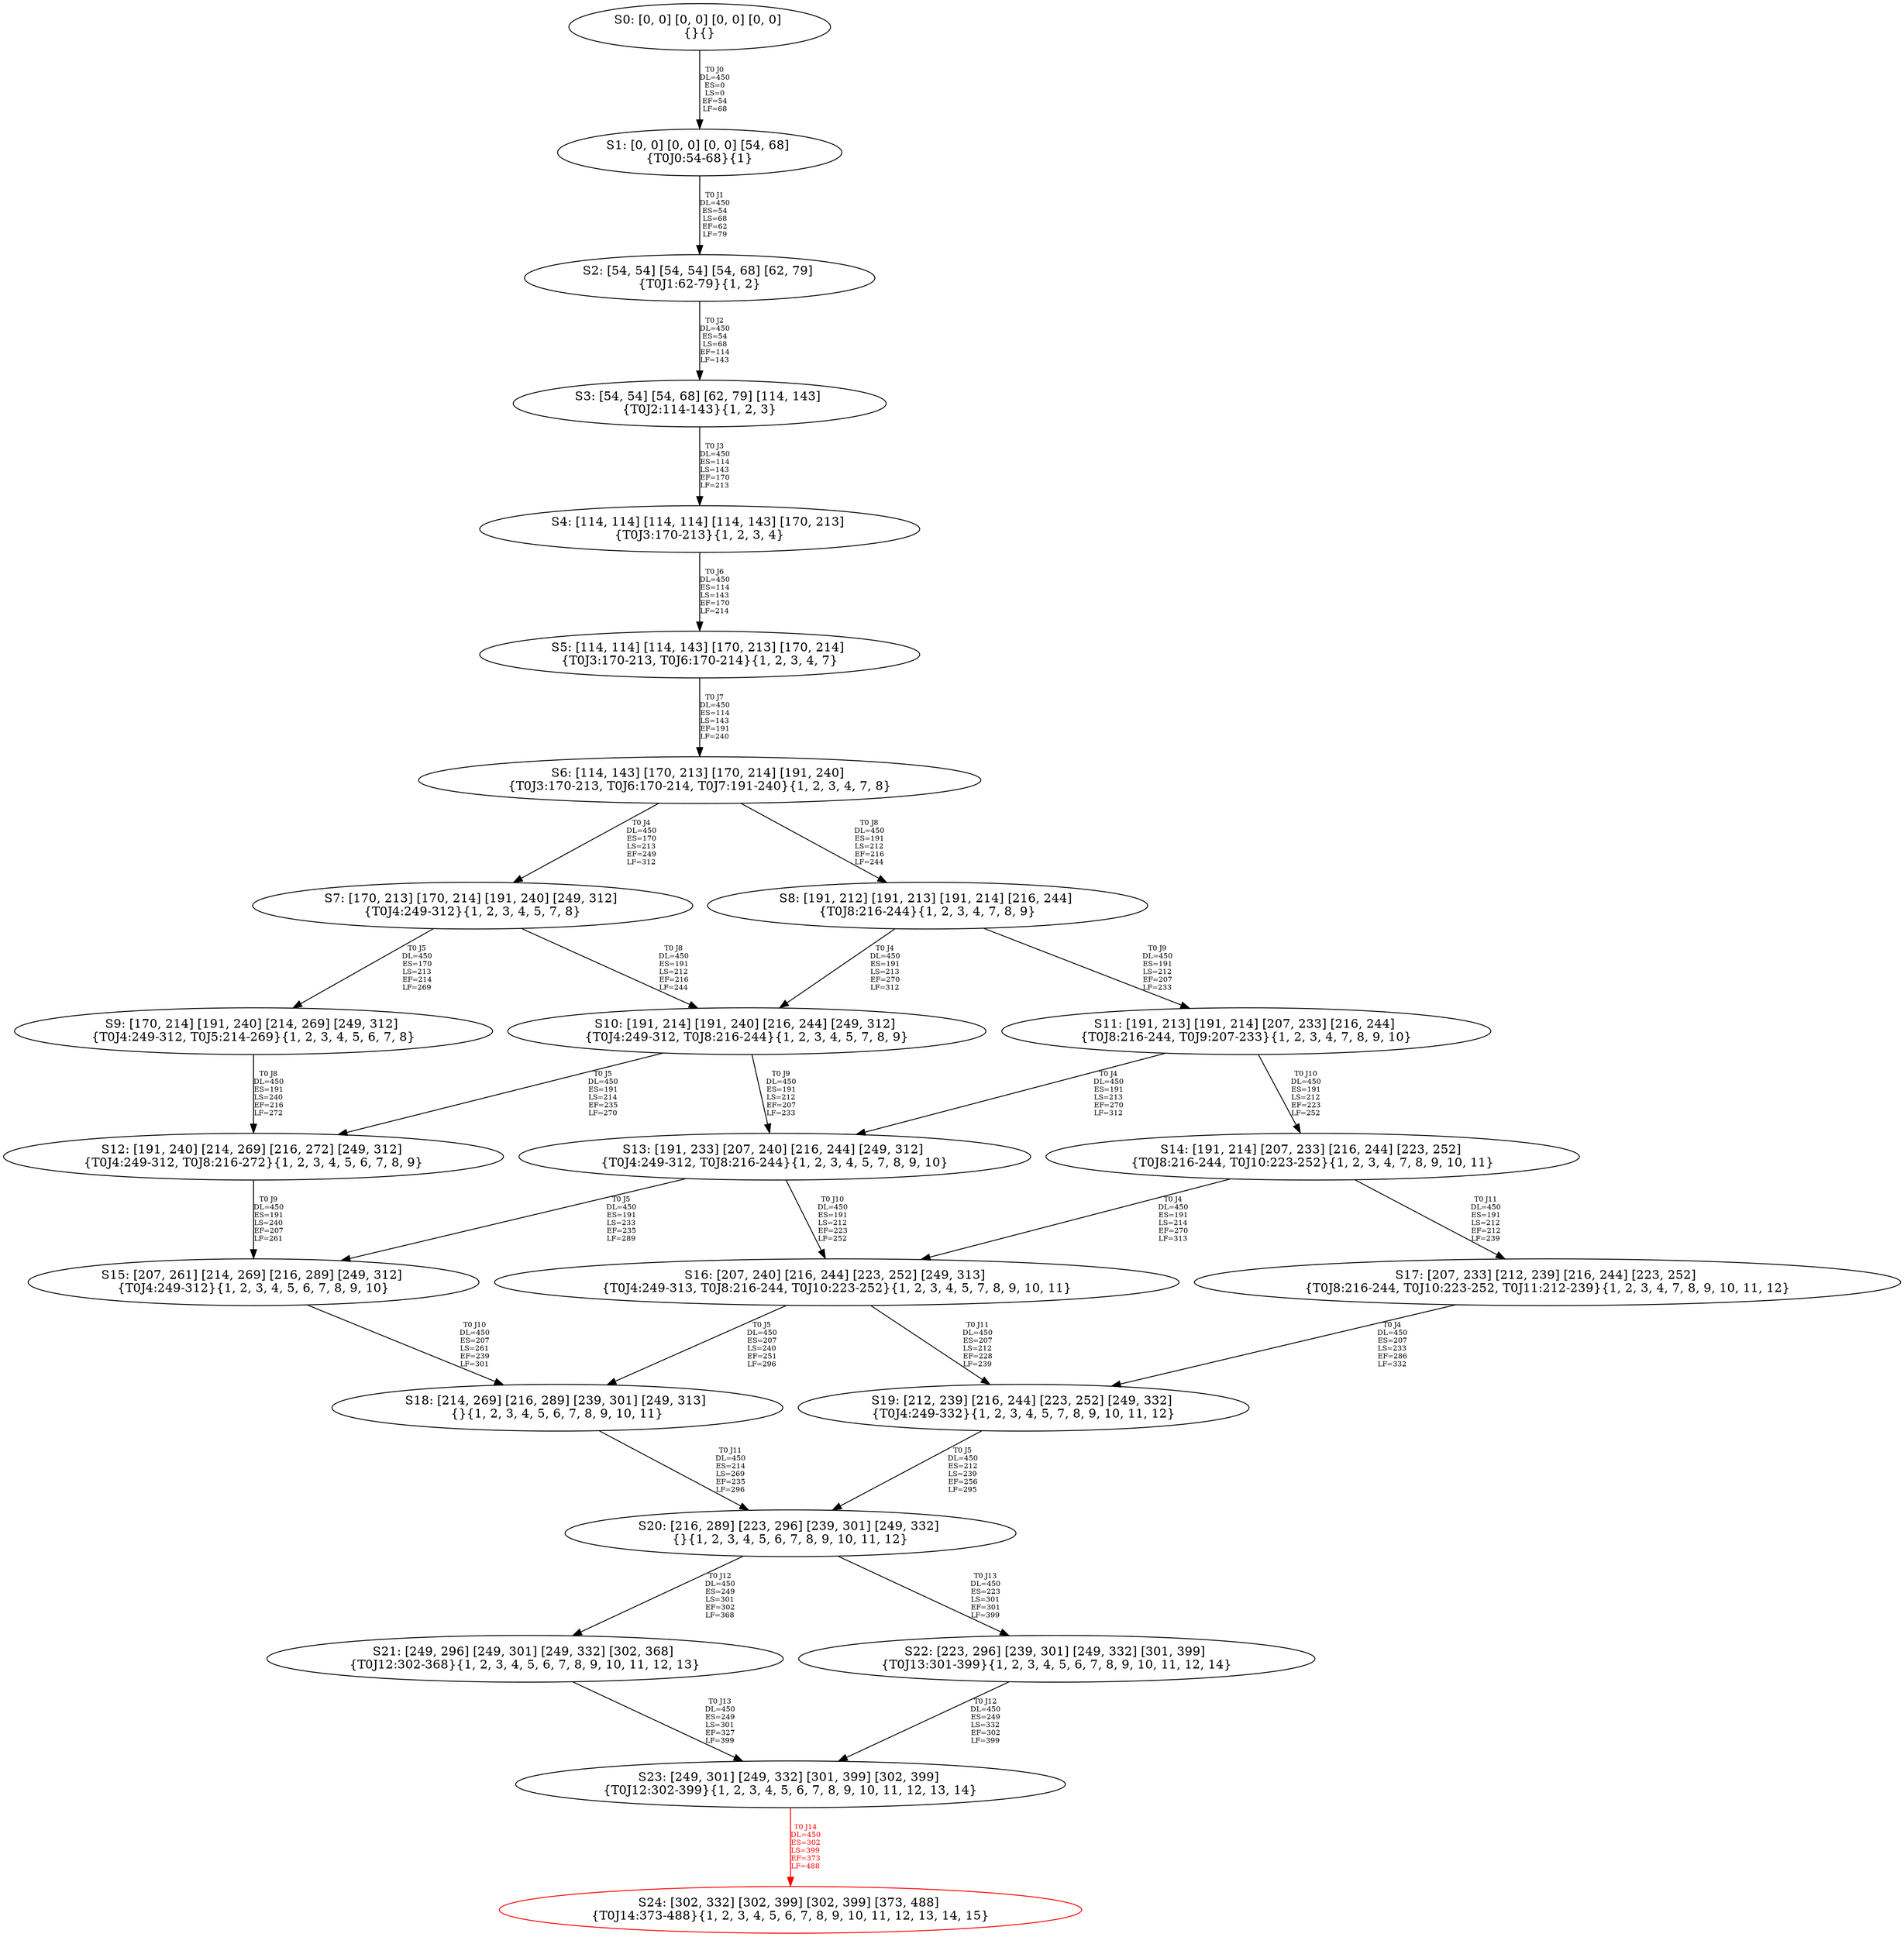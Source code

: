 digraph {
	S0[label="S0: [0, 0] [0, 0] [0, 0] [0, 0] \n{}{}"];
	S1[label="S1: [0, 0] [0, 0] [0, 0] [54, 68] \n{T0J0:54-68}{1}"];
	S2[label="S2: [54, 54] [54, 54] [54, 68] [62, 79] \n{T0J1:62-79}{1, 2}"];
	S3[label="S3: [54, 54] [54, 68] [62, 79] [114, 143] \n{T0J2:114-143}{1, 2, 3}"];
	S4[label="S4: [114, 114] [114, 114] [114, 143] [170, 213] \n{T0J3:170-213}{1, 2, 3, 4}"];
	S5[label="S5: [114, 114] [114, 143] [170, 213] [170, 214] \n{T0J3:170-213, T0J6:170-214}{1, 2, 3, 4, 7}"];
	S6[label="S6: [114, 143] [170, 213] [170, 214] [191, 240] \n{T0J3:170-213, T0J6:170-214, T0J7:191-240}{1, 2, 3, 4, 7, 8}"];
	S7[label="S7: [170, 213] [170, 214] [191, 240] [249, 312] \n{T0J4:249-312}{1, 2, 3, 4, 5, 7, 8}"];
	S8[label="S8: [191, 212] [191, 213] [191, 214] [216, 244] \n{T0J8:216-244}{1, 2, 3, 4, 7, 8, 9}"];
	S9[label="S9: [170, 214] [191, 240] [214, 269] [249, 312] \n{T0J4:249-312, T0J5:214-269}{1, 2, 3, 4, 5, 6, 7, 8}"];
	S10[label="S10: [191, 214] [191, 240] [216, 244] [249, 312] \n{T0J4:249-312, T0J8:216-244}{1, 2, 3, 4, 5, 7, 8, 9}"];
	S11[label="S11: [191, 213] [191, 214] [207, 233] [216, 244] \n{T0J8:216-244, T0J9:207-233}{1, 2, 3, 4, 7, 8, 9, 10}"];
	S12[label="S12: [191, 240] [214, 269] [216, 272] [249, 312] \n{T0J4:249-312, T0J8:216-272}{1, 2, 3, 4, 5, 6, 7, 8, 9}"];
	S13[label="S13: [191, 233] [207, 240] [216, 244] [249, 312] \n{T0J4:249-312, T0J8:216-244}{1, 2, 3, 4, 5, 7, 8, 9, 10}"];
	S14[label="S14: [191, 214] [207, 233] [216, 244] [223, 252] \n{T0J8:216-244, T0J10:223-252}{1, 2, 3, 4, 7, 8, 9, 10, 11}"];
	S15[label="S15: [207, 261] [214, 269] [216, 289] [249, 312] \n{T0J4:249-312}{1, 2, 3, 4, 5, 6, 7, 8, 9, 10}"];
	S16[label="S16: [207, 240] [216, 244] [223, 252] [249, 313] \n{T0J4:249-313, T0J8:216-244, T0J10:223-252}{1, 2, 3, 4, 5, 7, 8, 9, 10, 11}"];
	S17[label="S17: [207, 233] [212, 239] [216, 244] [223, 252] \n{T0J8:216-244, T0J10:223-252, T0J11:212-239}{1, 2, 3, 4, 7, 8, 9, 10, 11, 12}"];
	S18[label="S18: [214, 269] [216, 289] [239, 301] [249, 313] \n{}{1, 2, 3, 4, 5, 6, 7, 8, 9, 10, 11}"];
	S19[label="S19: [212, 239] [216, 244] [223, 252] [249, 332] \n{T0J4:249-332}{1, 2, 3, 4, 5, 7, 8, 9, 10, 11, 12}"];
	S20[label="S20: [216, 289] [223, 296] [239, 301] [249, 332] \n{}{1, 2, 3, 4, 5, 6, 7, 8, 9, 10, 11, 12}"];
	S21[label="S21: [249, 296] [249, 301] [249, 332] [302, 368] \n{T0J12:302-368}{1, 2, 3, 4, 5, 6, 7, 8, 9, 10, 11, 12, 13}"];
	S22[label="S22: [223, 296] [239, 301] [249, 332] [301, 399] \n{T0J13:301-399}{1, 2, 3, 4, 5, 6, 7, 8, 9, 10, 11, 12, 14}"];
	S23[label="S23: [249, 301] [249, 332] [301, 399] [302, 399] \n{T0J12:302-399}{1, 2, 3, 4, 5, 6, 7, 8, 9, 10, 11, 12, 13, 14}"];
	S24[label="S24: [302, 332] [302, 399] [302, 399] [373, 488] \n{T0J14:373-488}{1, 2, 3, 4, 5, 6, 7, 8, 9, 10, 11, 12, 13, 14, 15}"];
	S0 -> S1[label="T0 J0\nDL=450\nES=0\nLS=0\nEF=54\nLF=68",fontsize=8];
	S1 -> S2[label="T0 J1\nDL=450\nES=54\nLS=68\nEF=62\nLF=79",fontsize=8];
	S2 -> S3[label="T0 J2\nDL=450\nES=54\nLS=68\nEF=114\nLF=143",fontsize=8];
	S3 -> S4[label="T0 J3\nDL=450\nES=114\nLS=143\nEF=170\nLF=213",fontsize=8];
	S4 -> S5[label="T0 J6\nDL=450\nES=114\nLS=143\nEF=170\nLF=214",fontsize=8];
	S5 -> S6[label="T0 J7\nDL=450\nES=114\nLS=143\nEF=191\nLF=240",fontsize=8];
	S6 -> S7[label="T0 J4\nDL=450\nES=170\nLS=213\nEF=249\nLF=312",fontsize=8];
	S6 -> S8[label="T0 J8\nDL=450\nES=191\nLS=212\nEF=216\nLF=244",fontsize=8];
	S7 -> S9[label="T0 J5\nDL=450\nES=170\nLS=213\nEF=214\nLF=269",fontsize=8];
	S7 -> S10[label="T0 J8\nDL=450\nES=191\nLS=212\nEF=216\nLF=244",fontsize=8];
	S8 -> S10[label="T0 J4\nDL=450\nES=191\nLS=213\nEF=270\nLF=312",fontsize=8];
	S8 -> S11[label="T0 J9\nDL=450\nES=191\nLS=212\nEF=207\nLF=233",fontsize=8];
	S9 -> S12[label="T0 J8\nDL=450\nES=191\nLS=240\nEF=216\nLF=272",fontsize=8];
	S10 -> S12[label="T0 J5\nDL=450\nES=191\nLS=214\nEF=235\nLF=270",fontsize=8];
	S10 -> S13[label="T0 J9\nDL=450\nES=191\nLS=212\nEF=207\nLF=233",fontsize=8];
	S11 -> S13[label="T0 J4\nDL=450\nES=191\nLS=213\nEF=270\nLF=312",fontsize=8];
	S11 -> S14[label="T0 J10\nDL=450\nES=191\nLS=212\nEF=223\nLF=252",fontsize=8];
	S12 -> S15[label="T0 J9\nDL=450\nES=191\nLS=240\nEF=207\nLF=261",fontsize=8];
	S13 -> S15[label="T0 J5\nDL=450\nES=191\nLS=233\nEF=235\nLF=289",fontsize=8];
	S13 -> S16[label="T0 J10\nDL=450\nES=191\nLS=212\nEF=223\nLF=252",fontsize=8];
	S14 -> S16[label="T0 J4\nDL=450\nES=191\nLS=214\nEF=270\nLF=313",fontsize=8];
	S14 -> S17[label="T0 J11\nDL=450\nES=191\nLS=212\nEF=212\nLF=239",fontsize=8];
	S15 -> S18[label="T0 J10\nDL=450\nES=207\nLS=261\nEF=239\nLF=301",fontsize=8];
	S16 -> S18[label="T0 J5\nDL=450\nES=207\nLS=240\nEF=251\nLF=296",fontsize=8];
	S16 -> S19[label="T0 J11\nDL=450\nES=207\nLS=212\nEF=228\nLF=239",fontsize=8];
	S17 -> S19[label="T0 J4\nDL=450\nES=207\nLS=233\nEF=286\nLF=332",fontsize=8];
	S18 -> S20[label="T0 J11\nDL=450\nES=214\nLS=269\nEF=235\nLF=296",fontsize=8];
	S19 -> S20[label="T0 J5\nDL=450\nES=212\nLS=239\nEF=256\nLF=295",fontsize=8];
	S20 -> S21[label="T0 J12\nDL=450\nES=249\nLS=301\nEF=302\nLF=368",fontsize=8];
	S20 -> S22[label="T0 J13\nDL=450\nES=223\nLS=301\nEF=301\nLF=399",fontsize=8];
	S21 -> S23[label="T0 J13\nDL=450\nES=249\nLS=301\nEF=327\nLF=399",fontsize=8];
	S22 -> S23[label="T0 J12\nDL=450\nES=249\nLS=332\nEF=302\nLF=399",fontsize=8];
	S23 -> S24[label="T0 J14\nDL=450\nES=302\nLS=399\nEF=373\nLF=488",color=Red,fontcolor=Red,fontsize=8];
S24[color=Red];
}
